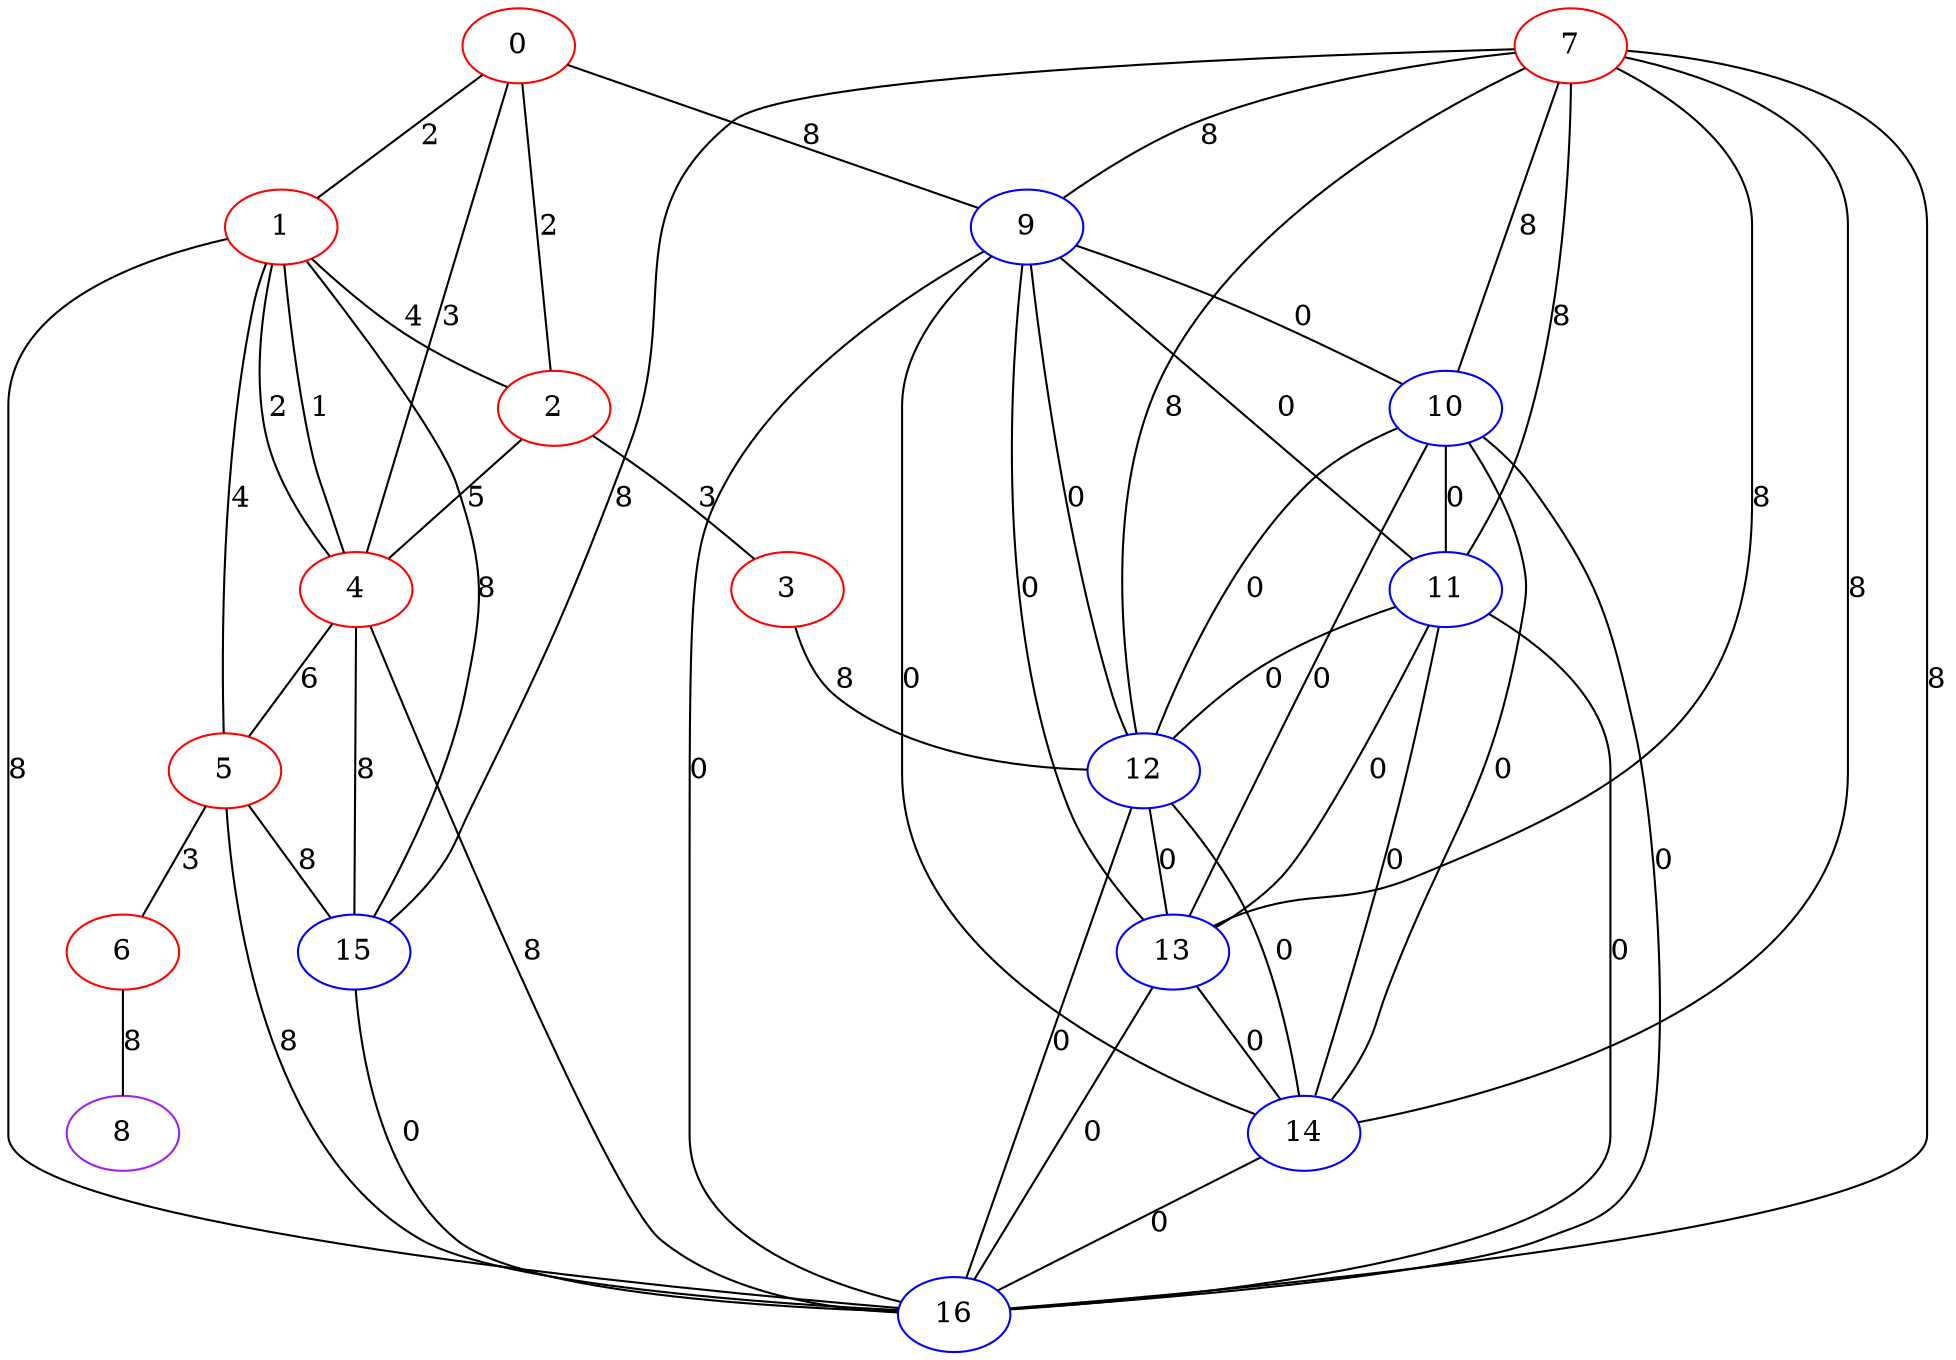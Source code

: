 graph "" {
0 [color=red, weight=1];
1 [color=red, weight=1];
2 [color=red, weight=1];
3 [color=red, weight=1];
4 [color=red, weight=1];
5 [color=red, weight=1];
6 [color=red, weight=1];
7 [color=red, weight=1];
8 [color=purple, weight=4];
9 [color=blue, weight=3];
10 [color=blue, weight=3];
11 [color=blue, weight=3];
12 [color=blue, weight=3];
13 [color=blue, weight=3];
14 [color=blue, weight=3];
15 [color=blue, weight=3];
16 [color=blue, weight=3];
0 -- 1  [key=0, label=2];
0 -- 2  [key=0, label=2];
0 -- 4  [key=0, label=3];
0 -- 9  [key=0, label=8];
1 -- 2  [key=0, label=4];
1 -- 4  [key=0, label=1];
1 -- 4  [key=1, label=2];
1 -- 5  [key=0, label=4];
1 -- 15  [key=0, label=8];
1 -- 16  [key=0, label=8];
2 -- 3  [key=0, label=3];
2 -- 4  [key=0, label=5];
3 -- 12  [key=0, label=8];
4 -- 5  [key=0, label=6];
4 -- 15  [key=0, label=8];
4 -- 16  [key=0, label=8];
5 -- 16  [key=0, label=8];
5 -- 6  [key=0, label=3];
5 -- 15  [key=0, label=8];
6 -- 8  [key=0, label=8];
7 -- 9  [key=0, label=8];
7 -- 10  [key=0, label=8];
7 -- 11  [key=0, label=8];
7 -- 12  [key=0, label=8];
7 -- 13  [key=0, label=8];
7 -- 14  [key=0, label=8];
7 -- 15  [key=0, label=8];
7 -- 16  [key=0, label=8];
9 -- 10  [key=0, label=0];
9 -- 11  [key=0, label=0];
9 -- 12  [key=0, label=0];
9 -- 13  [key=0, label=0];
9 -- 14  [key=0, label=0];
9 -- 16  [key=0, label=0];
10 -- 11  [key=0, label=0];
10 -- 12  [key=0, label=0];
10 -- 13  [key=0, label=0];
10 -- 14  [key=0, label=0];
10 -- 16  [key=0, label=0];
11 -- 12  [key=0, label=0];
11 -- 13  [key=0, label=0];
11 -- 14  [key=0, label=0];
11 -- 16  [key=0, label=0];
12 -- 13  [key=0, label=0];
12 -- 14  [key=0, label=0];
12 -- 16  [key=0, label=0];
13 -- 14  [key=0, label=0];
13 -- 16  [key=0, label=0];
14 -- 16  [key=0, label=0];
15 -- 16  [key=0, label=0];
}
